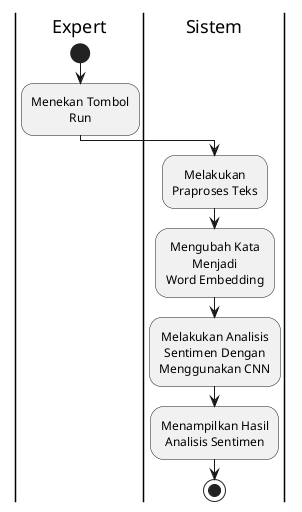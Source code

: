 
@startuml
skinparam DefaultTextAlignment center
|Expert|
start
:Menekan Tombol\nRun;
|Sistem|
:Melakukan\nPraproses Teks;
:Mengubah Kata\nMenjadi\nWord Embedding;
:Melakukan Analisis\nSentimen Dengan\nMenggunakan CNN;
:Menampilkan Hasil\nAnalisis Sentimen;
stop

@enduml